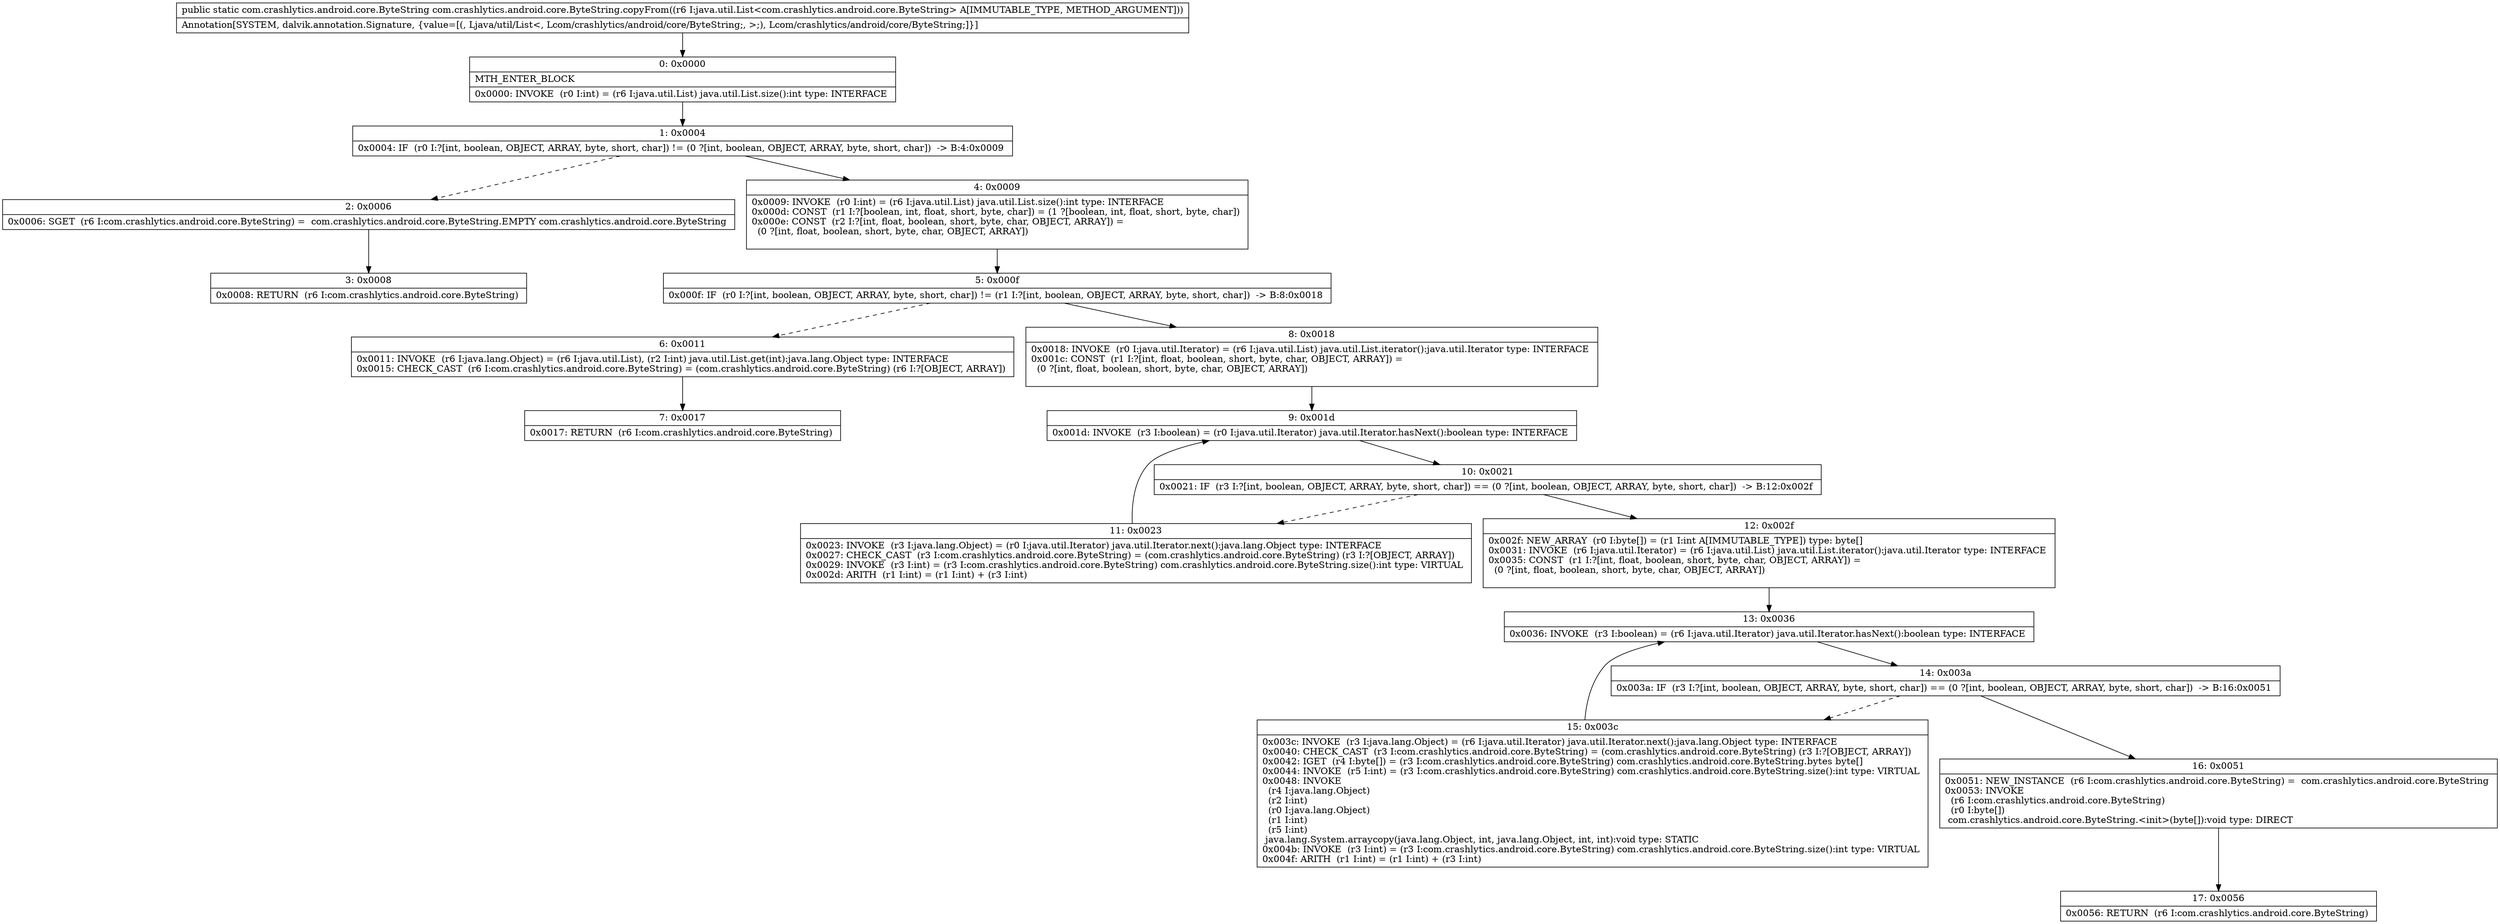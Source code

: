 digraph "CFG forcom.crashlytics.android.core.ByteString.copyFrom(Ljava\/util\/List;)Lcom\/crashlytics\/android\/core\/ByteString;" {
Node_0 [shape=record,label="{0\:\ 0x0000|MTH_ENTER_BLOCK\l|0x0000: INVOKE  (r0 I:int) = (r6 I:java.util.List) java.util.List.size():int type: INTERFACE \l}"];
Node_1 [shape=record,label="{1\:\ 0x0004|0x0004: IF  (r0 I:?[int, boolean, OBJECT, ARRAY, byte, short, char]) != (0 ?[int, boolean, OBJECT, ARRAY, byte, short, char])  \-\> B:4:0x0009 \l}"];
Node_2 [shape=record,label="{2\:\ 0x0006|0x0006: SGET  (r6 I:com.crashlytics.android.core.ByteString) =  com.crashlytics.android.core.ByteString.EMPTY com.crashlytics.android.core.ByteString \l}"];
Node_3 [shape=record,label="{3\:\ 0x0008|0x0008: RETURN  (r6 I:com.crashlytics.android.core.ByteString) \l}"];
Node_4 [shape=record,label="{4\:\ 0x0009|0x0009: INVOKE  (r0 I:int) = (r6 I:java.util.List) java.util.List.size():int type: INTERFACE \l0x000d: CONST  (r1 I:?[boolean, int, float, short, byte, char]) = (1 ?[boolean, int, float, short, byte, char]) \l0x000e: CONST  (r2 I:?[int, float, boolean, short, byte, char, OBJECT, ARRAY]) = \l  (0 ?[int, float, boolean, short, byte, char, OBJECT, ARRAY])\l \l}"];
Node_5 [shape=record,label="{5\:\ 0x000f|0x000f: IF  (r0 I:?[int, boolean, OBJECT, ARRAY, byte, short, char]) != (r1 I:?[int, boolean, OBJECT, ARRAY, byte, short, char])  \-\> B:8:0x0018 \l}"];
Node_6 [shape=record,label="{6\:\ 0x0011|0x0011: INVOKE  (r6 I:java.lang.Object) = (r6 I:java.util.List), (r2 I:int) java.util.List.get(int):java.lang.Object type: INTERFACE \l0x0015: CHECK_CAST  (r6 I:com.crashlytics.android.core.ByteString) = (com.crashlytics.android.core.ByteString) (r6 I:?[OBJECT, ARRAY]) \l}"];
Node_7 [shape=record,label="{7\:\ 0x0017|0x0017: RETURN  (r6 I:com.crashlytics.android.core.ByteString) \l}"];
Node_8 [shape=record,label="{8\:\ 0x0018|0x0018: INVOKE  (r0 I:java.util.Iterator) = (r6 I:java.util.List) java.util.List.iterator():java.util.Iterator type: INTERFACE \l0x001c: CONST  (r1 I:?[int, float, boolean, short, byte, char, OBJECT, ARRAY]) = \l  (0 ?[int, float, boolean, short, byte, char, OBJECT, ARRAY])\l \l}"];
Node_9 [shape=record,label="{9\:\ 0x001d|0x001d: INVOKE  (r3 I:boolean) = (r0 I:java.util.Iterator) java.util.Iterator.hasNext():boolean type: INTERFACE \l}"];
Node_10 [shape=record,label="{10\:\ 0x0021|0x0021: IF  (r3 I:?[int, boolean, OBJECT, ARRAY, byte, short, char]) == (0 ?[int, boolean, OBJECT, ARRAY, byte, short, char])  \-\> B:12:0x002f \l}"];
Node_11 [shape=record,label="{11\:\ 0x0023|0x0023: INVOKE  (r3 I:java.lang.Object) = (r0 I:java.util.Iterator) java.util.Iterator.next():java.lang.Object type: INTERFACE \l0x0027: CHECK_CAST  (r3 I:com.crashlytics.android.core.ByteString) = (com.crashlytics.android.core.ByteString) (r3 I:?[OBJECT, ARRAY]) \l0x0029: INVOKE  (r3 I:int) = (r3 I:com.crashlytics.android.core.ByteString) com.crashlytics.android.core.ByteString.size():int type: VIRTUAL \l0x002d: ARITH  (r1 I:int) = (r1 I:int) + (r3 I:int) \l}"];
Node_12 [shape=record,label="{12\:\ 0x002f|0x002f: NEW_ARRAY  (r0 I:byte[]) = (r1 I:int A[IMMUTABLE_TYPE]) type: byte[] \l0x0031: INVOKE  (r6 I:java.util.Iterator) = (r6 I:java.util.List) java.util.List.iterator():java.util.Iterator type: INTERFACE \l0x0035: CONST  (r1 I:?[int, float, boolean, short, byte, char, OBJECT, ARRAY]) = \l  (0 ?[int, float, boolean, short, byte, char, OBJECT, ARRAY])\l \l}"];
Node_13 [shape=record,label="{13\:\ 0x0036|0x0036: INVOKE  (r3 I:boolean) = (r6 I:java.util.Iterator) java.util.Iterator.hasNext():boolean type: INTERFACE \l}"];
Node_14 [shape=record,label="{14\:\ 0x003a|0x003a: IF  (r3 I:?[int, boolean, OBJECT, ARRAY, byte, short, char]) == (0 ?[int, boolean, OBJECT, ARRAY, byte, short, char])  \-\> B:16:0x0051 \l}"];
Node_15 [shape=record,label="{15\:\ 0x003c|0x003c: INVOKE  (r3 I:java.lang.Object) = (r6 I:java.util.Iterator) java.util.Iterator.next():java.lang.Object type: INTERFACE \l0x0040: CHECK_CAST  (r3 I:com.crashlytics.android.core.ByteString) = (com.crashlytics.android.core.ByteString) (r3 I:?[OBJECT, ARRAY]) \l0x0042: IGET  (r4 I:byte[]) = (r3 I:com.crashlytics.android.core.ByteString) com.crashlytics.android.core.ByteString.bytes byte[] \l0x0044: INVOKE  (r5 I:int) = (r3 I:com.crashlytics.android.core.ByteString) com.crashlytics.android.core.ByteString.size():int type: VIRTUAL \l0x0048: INVOKE  \l  (r4 I:java.lang.Object)\l  (r2 I:int)\l  (r0 I:java.lang.Object)\l  (r1 I:int)\l  (r5 I:int)\l java.lang.System.arraycopy(java.lang.Object, int, java.lang.Object, int, int):void type: STATIC \l0x004b: INVOKE  (r3 I:int) = (r3 I:com.crashlytics.android.core.ByteString) com.crashlytics.android.core.ByteString.size():int type: VIRTUAL \l0x004f: ARITH  (r1 I:int) = (r1 I:int) + (r3 I:int) \l}"];
Node_16 [shape=record,label="{16\:\ 0x0051|0x0051: NEW_INSTANCE  (r6 I:com.crashlytics.android.core.ByteString) =  com.crashlytics.android.core.ByteString \l0x0053: INVOKE  \l  (r6 I:com.crashlytics.android.core.ByteString)\l  (r0 I:byte[])\l com.crashlytics.android.core.ByteString.\<init\>(byte[]):void type: DIRECT \l}"];
Node_17 [shape=record,label="{17\:\ 0x0056|0x0056: RETURN  (r6 I:com.crashlytics.android.core.ByteString) \l}"];
MethodNode[shape=record,label="{public static com.crashlytics.android.core.ByteString com.crashlytics.android.core.ByteString.copyFrom((r6 I:java.util.List\<com.crashlytics.android.core.ByteString\> A[IMMUTABLE_TYPE, METHOD_ARGUMENT]))  | Annotation[SYSTEM, dalvik.annotation.Signature, \{value=[(, Ljava\/util\/List\<, Lcom\/crashlytics\/android\/core\/ByteString;, \>;), Lcom\/crashlytics\/android\/core\/ByteString;]\}]\l}"];
MethodNode -> Node_0;
Node_0 -> Node_1;
Node_1 -> Node_2[style=dashed];
Node_1 -> Node_4;
Node_2 -> Node_3;
Node_4 -> Node_5;
Node_5 -> Node_6[style=dashed];
Node_5 -> Node_8;
Node_6 -> Node_7;
Node_8 -> Node_9;
Node_9 -> Node_10;
Node_10 -> Node_11[style=dashed];
Node_10 -> Node_12;
Node_11 -> Node_9;
Node_12 -> Node_13;
Node_13 -> Node_14;
Node_14 -> Node_15[style=dashed];
Node_14 -> Node_16;
Node_15 -> Node_13;
Node_16 -> Node_17;
}

